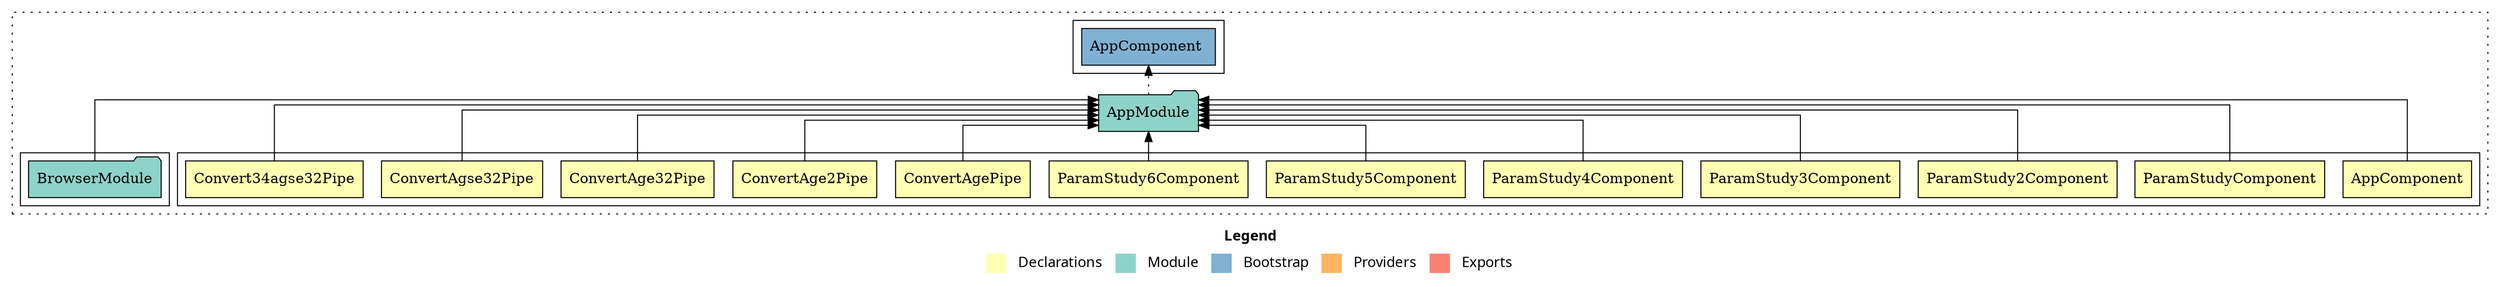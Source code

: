 digraph dependencies { node [shape="rect", style="filled", colorscheme=set312]; ranksep=0.4; compound=false; remincross=true; splines=true; splines=ortho; rankdir=LR; rankdir=TB; rankdir=BT; label=<<table BORDER="0"> <tr> <td colspan="5" align="center"><b>Legend</b></td> </tr> <tr> <td> <table BORDER="0"> <tr> <td bgcolor="#ffffb3" width="20"></td> <td>  Declarations</td> </tr> </table> </td> <td> <table BORDER="0"> <tr> <td bgcolor="#8dd3c7" width="20"></td> <td>  Module</td> </tr> </table> </td> <td> <table BORDER="0"> <tr> <td bgcolor="#80b1d3" width="20"></td> <td>  Bootstrap</td> </tr> </table> </td> <td> <table BORDER="0"> <tr> <td bgcolor="#fdb462" width="20"></td> <td>  Providers</td> </tr> </table> </td> <td> <table BORDER="0"> <tr> <td bgcolor="#fb8072" width="20"></td> <td>  Exports</td> </tr> </table> </td> </tr></table>>; ratio=compress; fontname="sans-serif";  subgraph "cluster_AppModule" { label=""; style="dotted";node [shape="folder", fillcolor=1]; subgraph cluster_AppModule_declarations { style="solid";node [style="filled", shape="rect"]; node [fillcolor=2]; "AppComponent"; node [fillcolor=2]; "ParamStudyComponent"; node [fillcolor=2]; "ParamStudy2Component"; node [fillcolor=2]; "ParamStudy3Component"; node [fillcolor=2]; "ParamStudy4Component"; node [fillcolor=2]; "ParamStudy5Component"; node [fillcolor=2]; "ParamStudy6Component"; node [fillcolor=2]; "ConvertAgePipe"; node [fillcolor=2]; "ConvertAge2Pipe"; node [fillcolor=2]; "ConvertAge32Pipe"; node [fillcolor=2]; "ConvertAgse32Pipe"; node [fillcolor=2]; "Convert34agse32Pipe"; }  "AppComponent" -> "AppModule" [style="solid", lhead="cluster_AppModule" ltail="cluster_AppModule_declarations"]; subgraph "cluster_AppModule_AppComponent_providers" { style="solid";  }  "ParamStudyComponent" -> "AppModule" [style="solid", lhead="cluster_AppModule" ltail="cluster_AppModule_declarations"]; subgraph "cluster_AppModule_ParamStudyComponent_providers" { style="solid";  }  "ParamStudy2Component" -> "AppModule" [style="solid", lhead="cluster_AppModule" ltail="cluster_AppModule_declarations"]; subgraph "cluster_AppModule_ParamStudy2Component_providers" { style="solid";  }  "ParamStudy3Component" -> "AppModule" [style="solid", lhead="cluster_AppModule" ltail="cluster_AppModule_declarations"]; subgraph "cluster_AppModule_ParamStudy3Component_providers" { style="solid";  }  "ParamStudy4Component" -> "AppModule" [style="solid", lhead="cluster_AppModule" ltail="cluster_AppModule_declarations"]; subgraph "cluster_AppModule_ParamStudy4Component_providers" { style="solid";  }  "ParamStudy5Component" -> "AppModule" [style="solid", lhead="cluster_AppModule" ltail="cluster_AppModule_declarations"]; subgraph "cluster_AppModule_ParamStudy5Component_providers" { style="solid";  }  "ParamStudy6Component" -> "AppModule" [style="solid", lhead="cluster_AppModule" ltail="cluster_AppModule_declarations"]; subgraph "cluster_AppModule_ParamStudy6Component_providers" { style="solid";  }  "ConvertAgePipe" -> "AppModule" [style="solid", lhead="cluster_AppModule" ltail="cluster_AppModule_declarations"]; subgraph "cluster_AppModule_ConvertAgePipe_providers" { style="solid";  }  "ConvertAge2Pipe" -> "AppModule" [style="solid", lhead="cluster_AppModule" ltail="cluster_AppModule_declarations"]; subgraph "cluster_AppModule_ConvertAge2Pipe_providers" { style="solid";  }  "ConvertAge32Pipe" -> "AppModule" [style="solid", lhead="cluster_AppModule" ltail="cluster_AppModule_declarations"]; subgraph "cluster_AppModule_ConvertAge32Pipe_providers" { style="solid";  }  "ConvertAgse32Pipe" -> "AppModule" [style="solid", lhead="cluster_AppModule" ltail="cluster_AppModule_declarations"]; subgraph "cluster_AppModule_ConvertAgse32Pipe_providers" { style="solid";  }  "Convert34agse32Pipe" -> "AppModule" [style="solid", lhead="cluster_AppModule" ltail="cluster_AppModule_declarations"]; subgraph "cluster_AppModule_Convert34agse32Pipe_providers" { style="solid";  }    subgraph cluster_AppModule_imports { style="solid"; node [style="filled", fillcolor=1, shape="rect"];    "BrowserModule" [label="BrowserModule", shape="folder"];   }    "BrowserModule" -> "AppModule" [lhead="cluster_AppModule", ltail="cluster_AppModule_imports"];     subgraph cluster_AppModule_exports { style="solid";node [style="filled", fillcolor=4, shape="rect"];}    subgraph cluster_AppModule_bootstrap { style="solid"; node [style="filled", fillcolor=5, shape="rect"];  "AppComponent " [label="AppComponent ", shape="rect"]  }  "AppModule" -> "AppComponent " [style="dotted", lhead="cluster_AppModule_bootstrap" ltail="cluster_AppModule"];    subgraph cluster_AppModule_providers { style="solid"; node [style="filled", fillcolor=6, shape="rect"];   }     }  }